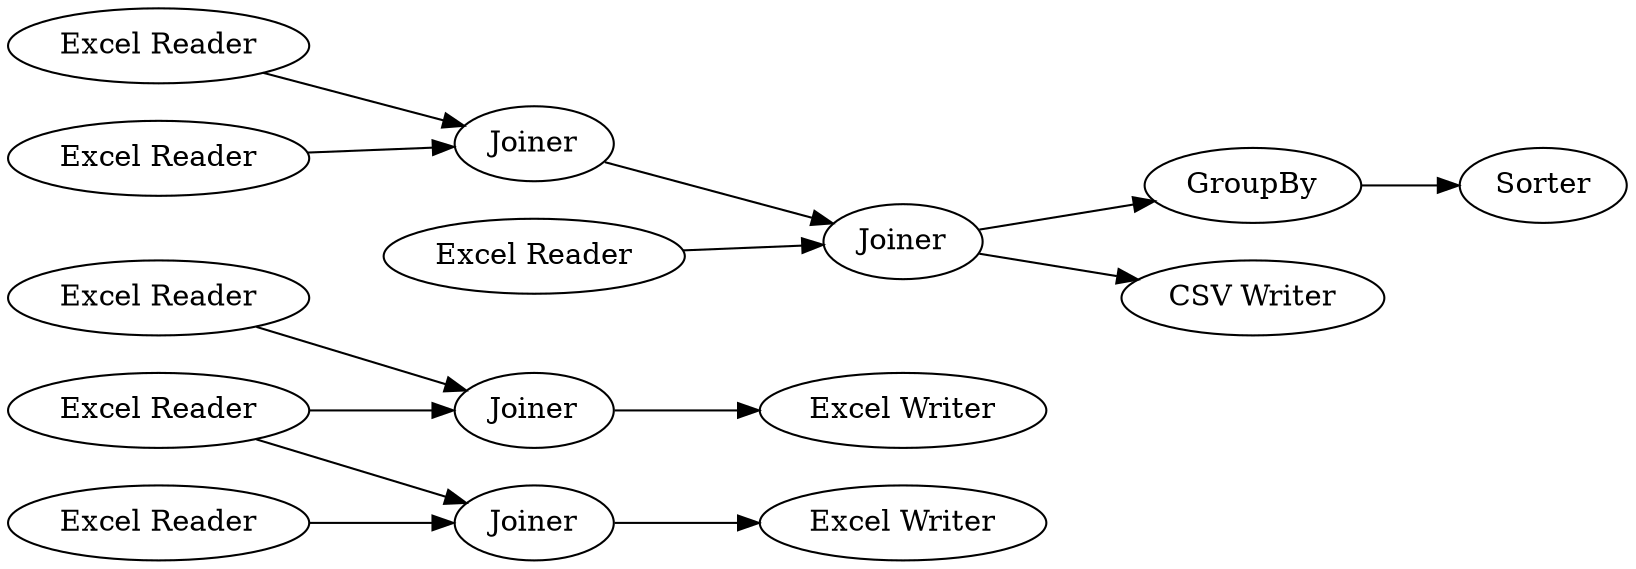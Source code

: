 digraph {
	2 -> 5
	12 -> 13
	1 -> 4
	10 -> 9
	8 -> 9
	13 -> 14
	3 -> 5
	2 -> 4
	9 -> 12
	5 -> 7
	11 -> 12
	12 -> 17
	4 -> 6
	5 [label=Joiner]
	13 [label=GroupBy]
	1 [label="Excel Reader"]
	7 [label="Excel Writer"]
	9 [label=Joiner]
	11 [label="Excel Reader"]
	4 [label=Joiner]
	10 [label="Excel Reader"]
	6 [label="Excel Writer"]
	8 [label="Excel Reader"]
	14 [label=Sorter]
	17 [label="CSV Writer"]
	3 [label="Excel Reader"]
	2 [label="Excel Reader"]
	12 [label=Joiner]
	rankdir=LR
}

